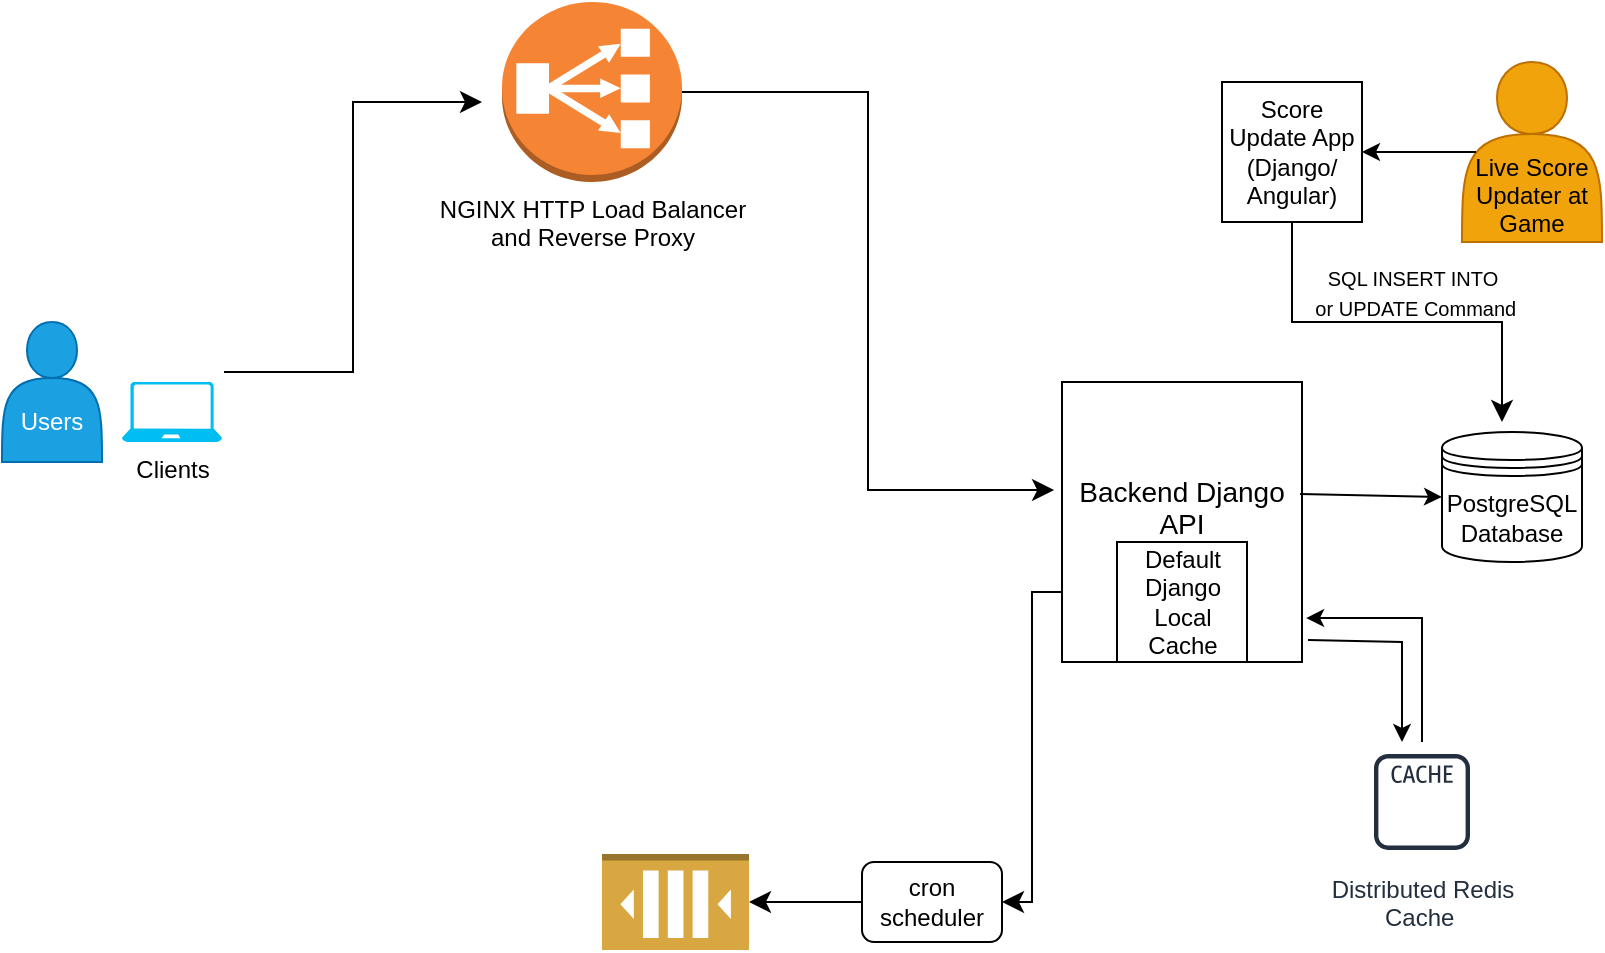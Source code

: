 <mxfile version="21.7.1" type="github">
  <diagram name="Page-1" id="f31GO60zSbWaj2c_SM3a">
    <mxGraphModel dx="1434" dy="790" grid="1" gridSize="10" guides="1" tooltips="1" connect="1" arrows="1" fold="1" page="1" pageScale="1" pageWidth="850" pageHeight="1100" math="0" shadow="0">
      <root>
        <mxCell id="0" />
        <mxCell id="1" parent="0" />
        <mxCell id="qmOTdylYtFEnlgB8g2Zc-33" value="Distributed Redis&lt;br&gt;Cache&amp;nbsp;" style="sketch=0;outlineConnect=0;fontColor=#232F3E;gradientColor=none;strokeColor=#232F3E;fillColor=#ffffff;dashed=0;verticalLabelPosition=bottom;verticalAlign=top;align=center;html=1;fontSize=12;fontStyle=0;aspect=fixed;shape=mxgraph.aws4.resourceIcon;resIcon=mxgraph.aws4.cache_node;" vertex="1" parent="1">
          <mxGeometry x="720" y="480" width="60" height="60" as="geometry" />
        </mxCell>
        <mxCell id="qmOTdylYtFEnlgB8g2Zc-16" value="&lt;br&gt;&lt;br&gt;Users" style="shape=actor;whiteSpace=wrap;html=1;fillColor=#1ba1e2;strokeColor=#006EAF;fontColor=#ffffff;" vertex="1" parent="1">
          <mxGeometry x="40" y="270" width="50" height="70" as="geometry" />
        </mxCell>
        <mxCell id="qmOTdylYtFEnlgB8g2Zc-17" value="Clients" style="verticalLabelPosition=bottom;html=1;verticalAlign=top;align=center;strokeColor=none;fillColor=#00BEF2;shape=mxgraph.azure.laptop;pointerEvents=1;" vertex="1" parent="1">
          <mxGeometry x="100" y="300" width="50" height="30" as="geometry" />
        </mxCell>
        <mxCell id="qmOTdylYtFEnlgB8g2Zc-18" value="NGINX HTTP Load Balancer &lt;br&gt;and Reverse Proxy" style="outlineConnect=0;dashed=0;verticalLabelPosition=bottom;verticalAlign=top;align=center;html=1;shape=mxgraph.aws3.classic_load_balancer;fillColor=#F58534;gradientColor=none;direction=east;" vertex="1" parent="1">
          <mxGeometry x="290" y="110" width="90" height="90" as="geometry" />
        </mxCell>
        <mxCell id="qmOTdylYtFEnlgB8g2Zc-19" value="Score Update App&lt;br&gt;(Django/&lt;br&gt;Angular)" style="whiteSpace=wrap;html=1;aspect=fixed;" vertex="1" parent="1">
          <mxGeometry x="650" y="150" width="70" height="70" as="geometry" />
        </mxCell>
        <mxCell id="qmOTdylYtFEnlgB8g2Zc-20" value="&lt;font style=&quot;font-size: 12px;&quot;&gt;&lt;br&gt;&lt;br&gt;&lt;br&gt;Live Score Updater at Game&lt;/font&gt;" style="shape=actor;whiteSpace=wrap;html=1;fillColor=#f0a30a;fontColor=#000000;strokeColor=#BD7000;" vertex="1" parent="1">
          <mxGeometry x="770" y="140" width="70" height="90" as="geometry" />
        </mxCell>
        <mxCell id="qmOTdylYtFEnlgB8g2Zc-23" value="" style="endArrow=classic;html=1;rounded=0;exitX=0.1;exitY=0.5;exitDx=0;exitDy=0;exitPerimeter=0;" edge="1" parent="1" source="qmOTdylYtFEnlgB8g2Zc-20">
          <mxGeometry width="50" height="50" relative="1" as="geometry">
            <mxPoint x="710" y="220" as="sourcePoint" />
            <mxPoint x="720" y="185" as="targetPoint" />
          </mxGeometry>
        </mxCell>
        <mxCell id="qmOTdylYtFEnlgB8g2Zc-26" value="&lt;font style=&quot;font-size: 14px;&quot;&gt;Backend Django API&lt;br&gt;&lt;/font&gt;&lt;br&gt;" style="rounded=0;whiteSpace=wrap;html=1;horizontal=1;labelPosition=center;verticalLabelPosition=middle;align=center;verticalAlign=middle;" vertex="1" parent="1">
          <mxGeometry x="570" y="300" width="120" height="140" as="geometry" />
        </mxCell>
        <mxCell id="qmOTdylYtFEnlgB8g2Zc-27" value="PostgreSQL&lt;br&gt;Database" style="shape=datastore;whiteSpace=wrap;html=1;" vertex="1" parent="1">
          <mxGeometry x="760" y="325" width="70" height="65" as="geometry" />
        </mxCell>
        <mxCell id="qmOTdylYtFEnlgB8g2Zc-28" value="Default Django Local Cache" style="rounded=0;whiteSpace=wrap;html=1;" vertex="1" parent="1">
          <mxGeometry x="597.5" y="380" width="65" height="60" as="geometry" />
        </mxCell>
        <mxCell id="qmOTdylYtFEnlgB8g2Zc-31" value="" style="endArrow=classic;html=1;rounded=0;exitX=1.025;exitY=0.921;exitDx=0;exitDy=0;exitPerimeter=0;" edge="1" parent="1" source="qmOTdylYtFEnlgB8g2Zc-26">
          <mxGeometry width="50" height="50" relative="1" as="geometry">
            <mxPoint x="400" y="420" as="sourcePoint" />
            <mxPoint x="740" y="480" as="targetPoint" />
            <Array as="points">
              <mxPoint x="740" y="430" />
            </Array>
          </mxGeometry>
        </mxCell>
        <mxCell id="qmOTdylYtFEnlgB8g2Zc-32" value="" style="endArrow=classic;html=1;rounded=0;entryX=1.017;entryY=0.843;entryDx=0;entryDy=0;entryPerimeter=0;" edge="1" parent="1" target="qmOTdylYtFEnlgB8g2Zc-26">
          <mxGeometry width="50" height="50" relative="1" as="geometry">
            <mxPoint x="750" y="480" as="sourcePoint" />
            <mxPoint x="450" y="370" as="targetPoint" />
            <Array as="points">
              <mxPoint x="750" y="418" />
            </Array>
          </mxGeometry>
        </mxCell>
        <mxCell id="qmOTdylYtFEnlgB8g2Zc-35" value="" style="endArrow=classic;html=1;rounded=0;entryX=0;entryY=0.5;entryDx=0;entryDy=0;exitX=0.992;exitY=0.4;exitDx=0;exitDy=0;exitPerimeter=0;" edge="1" parent="1" source="qmOTdylYtFEnlgB8g2Zc-26" target="qmOTdylYtFEnlgB8g2Zc-27">
          <mxGeometry width="50" height="50" relative="1" as="geometry">
            <mxPoint x="400" y="420" as="sourcePoint" />
            <mxPoint x="450" y="370" as="targetPoint" />
          </mxGeometry>
        </mxCell>
        <mxCell id="qmOTdylYtFEnlgB8g2Zc-38" value="" style="edgeStyle=elbowEdgeStyle;elbow=vertical;endArrow=classic;html=1;curved=0;rounded=0;endSize=8;startSize=8;exitX=0.5;exitY=1;exitDx=0;exitDy=0;" edge="1" parent="1" source="qmOTdylYtFEnlgB8g2Zc-19">
          <mxGeometry width="50" height="50" relative="1" as="geometry">
            <mxPoint x="400" y="420" as="sourcePoint" />
            <mxPoint x="790" y="320" as="targetPoint" />
          </mxGeometry>
        </mxCell>
        <mxCell id="qmOTdylYtFEnlgB8g2Zc-39" value="&lt;font style=&quot;font-size: 10px;&quot;&gt;SQL INSERT INTO&lt;br&gt;&amp;nbsp;or UPDATE Command&lt;/font&gt;" style="text;html=1;align=center;verticalAlign=middle;resizable=0;points=[];autosize=1;strokeColor=none;fillColor=none;" vertex="1" parent="1">
          <mxGeometry x="680" y="235" width="130" height="40" as="geometry" />
        </mxCell>
        <mxCell id="qmOTdylYtFEnlgB8g2Zc-41" value="" style="edgeStyle=elbowEdgeStyle;elbow=horizontal;endArrow=classic;html=1;curved=0;rounded=0;endSize=8;startSize=8;exitX=1.02;exitY=-0.167;exitDx=0;exitDy=0;exitPerimeter=0;" edge="1" parent="1" source="qmOTdylYtFEnlgB8g2Zc-17">
          <mxGeometry width="50" height="50" relative="1" as="geometry">
            <mxPoint x="400" y="420" as="sourcePoint" />
            <mxPoint x="280" y="160" as="targetPoint" />
          </mxGeometry>
        </mxCell>
        <mxCell id="qmOTdylYtFEnlgB8g2Zc-42" value="" style="edgeStyle=elbowEdgeStyle;elbow=horizontal;endArrow=classic;html=1;curved=0;rounded=0;endSize=8;startSize=8;exitX=1;exitY=0.5;exitDx=0;exitDy=0;exitPerimeter=0;entryX=-0.033;entryY=0.386;entryDx=0;entryDy=0;entryPerimeter=0;" edge="1" parent="1" source="qmOTdylYtFEnlgB8g2Zc-18" target="qmOTdylYtFEnlgB8g2Zc-26">
          <mxGeometry width="50" height="50" relative="1" as="geometry">
            <mxPoint x="400" y="420" as="sourcePoint" />
            <mxPoint x="450" y="370" as="targetPoint" />
          </mxGeometry>
        </mxCell>
        <mxCell id="qmOTdylYtFEnlgB8g2Zc-43" value="" style="edgeStyle=elbowEdgeStyle;elbow=horizontal;endArrow=classic;html=1;curved=0;rounded=0;endSize=8;startSize=8;exitX=0;exitY=0.75;exitDx=0;exitDy=0;" edge="1" parent="1" source="qmOTdylYtFEnlgB8g2Zc-26">
          <mxGeometry width="50" height="50" relative="1" as="geometry">
            <mxPoint x="400" y="420" as="sourcePoint" />
            <mxPoint x="540" y="560" as="targetPoint" />
          </mxGeometry>
        </mxCell>
        <mxCell id="qmOTdylYtFEnlgB8g2Zc-44" value="cron scheduler" style="rounded=1;whiteSpace=wrap;html=1;" vertex="1" parent="1">
          <mxGeometry x="470" y="540" width="70" height="40" as="geometry" />
        </mxCell>
        <mxCell id="qmOTdylYtFEnlgB8g2Zc-45" value="" style="outlineConnect=0;dashed=0;verticalLabelPosition=bottom;verticalAlign=top;align=center;html=1;shape=mxgraph.aws3.queue;fillColor=#D9A741;gradientColor=none;direction=west;" vertex="1" parent="1">
          <mxGeometry x="340" y="536" width="73.5" height="48" as="geometry" />
        </mxCell>
        <mxCell id="qmOTdylYtFEnlgB8g2Zc-46" value="" style="edgeStyle=elbowEdgeStyle;elbow=horizontal;endArrow=classic;html=1;curved=0;rounded=0;endSize=8;startSize=8;entryX=0;entryY=0.5;entryDx=0;entryDy=0;entryPerimeter=0;exitX=0;exitY=0.5;exitDx=0;exitDy=0;" edge="1" parent="1" source="qmOTdylYtFEnlgB8g2Zc-44" target="qmOTdylYtFEnlgB8g2Zc-45">
          <mxGeometry width="50" height="50" relative="1" as="geometry">
            <mxPoint x="400" y="420" as="sourcePoint" />
            <mxPoint x="450" y="370" as="targetPoint" />
          </mxGeometry>
        </mxCell>
      </root>
    </mxGraphModel>
  </diagram>
</mxfile>
